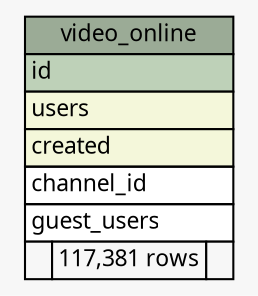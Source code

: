// dot 2.26.0 on Linux 2.6.32-504.3.3.el6.x86_64
// SchemaSpy rev Unknown
digraph "video_online" {
  graph [
    rankdir="RL"
    bgcolor="#f7f7f7"
    nodesep="0.18"
    ranksep="0.46"
    fontname="Microsoft YaHei"
    fontsize="11"
  ];
  node [
    fontname="Microsoft YaHei"
    fontsize="11"
    shape="plaintext"
  ];
  edge [
    arrowsize="0.8"
  ];
  "video_online" [
    label=<
    <TABLE BORDER="0" CELLBORDER="1" CELLSPACING="0" BGCOLOR="#ffffff">
      <TR><TD COLSPAN="3" BGCOLOR="#9bab96" ALIGN="CENTER">video_online</TD></TR>
      <TR><TD PORT="id" COLSPAN="3" BGCOLOR="#bed1b8" ALIGN="LEFT">id</TD></TR>
      <TR><TD PORT="users" COLSPAN="3" BGCOLOR="#f4f7da" ALIGN="LEFT">users</TD></TR>
      <TR><TD PORT="created" COLSPAN="3" BGCOLOR="#f4f7da" ALIGN="LEFT">created</TD></TR>
      <TR><TD PORT="channel_id" COLSPAN="3" ALIGN="LEFT">channel_id</TD></TR>
      <TR><TD PORT="guest_users" COLSPAN="3" ALIGN="LEFT">guest_users</TD></TR>
      <TR><TD ALIGN="LEFT" BGCOLOR="#f7f7f7">  </TD><TD ALIGN="RIGHT" BGCOLOR="#f7f7f7">117,381 rows</TD><TD ALIGN="RIGHT" BGCOLOR="#f7f7f7">  </TD></TR>
    </TABLE>>
    URL="tables/video_online.html"
    tooltip="video_online"
  ];
}
